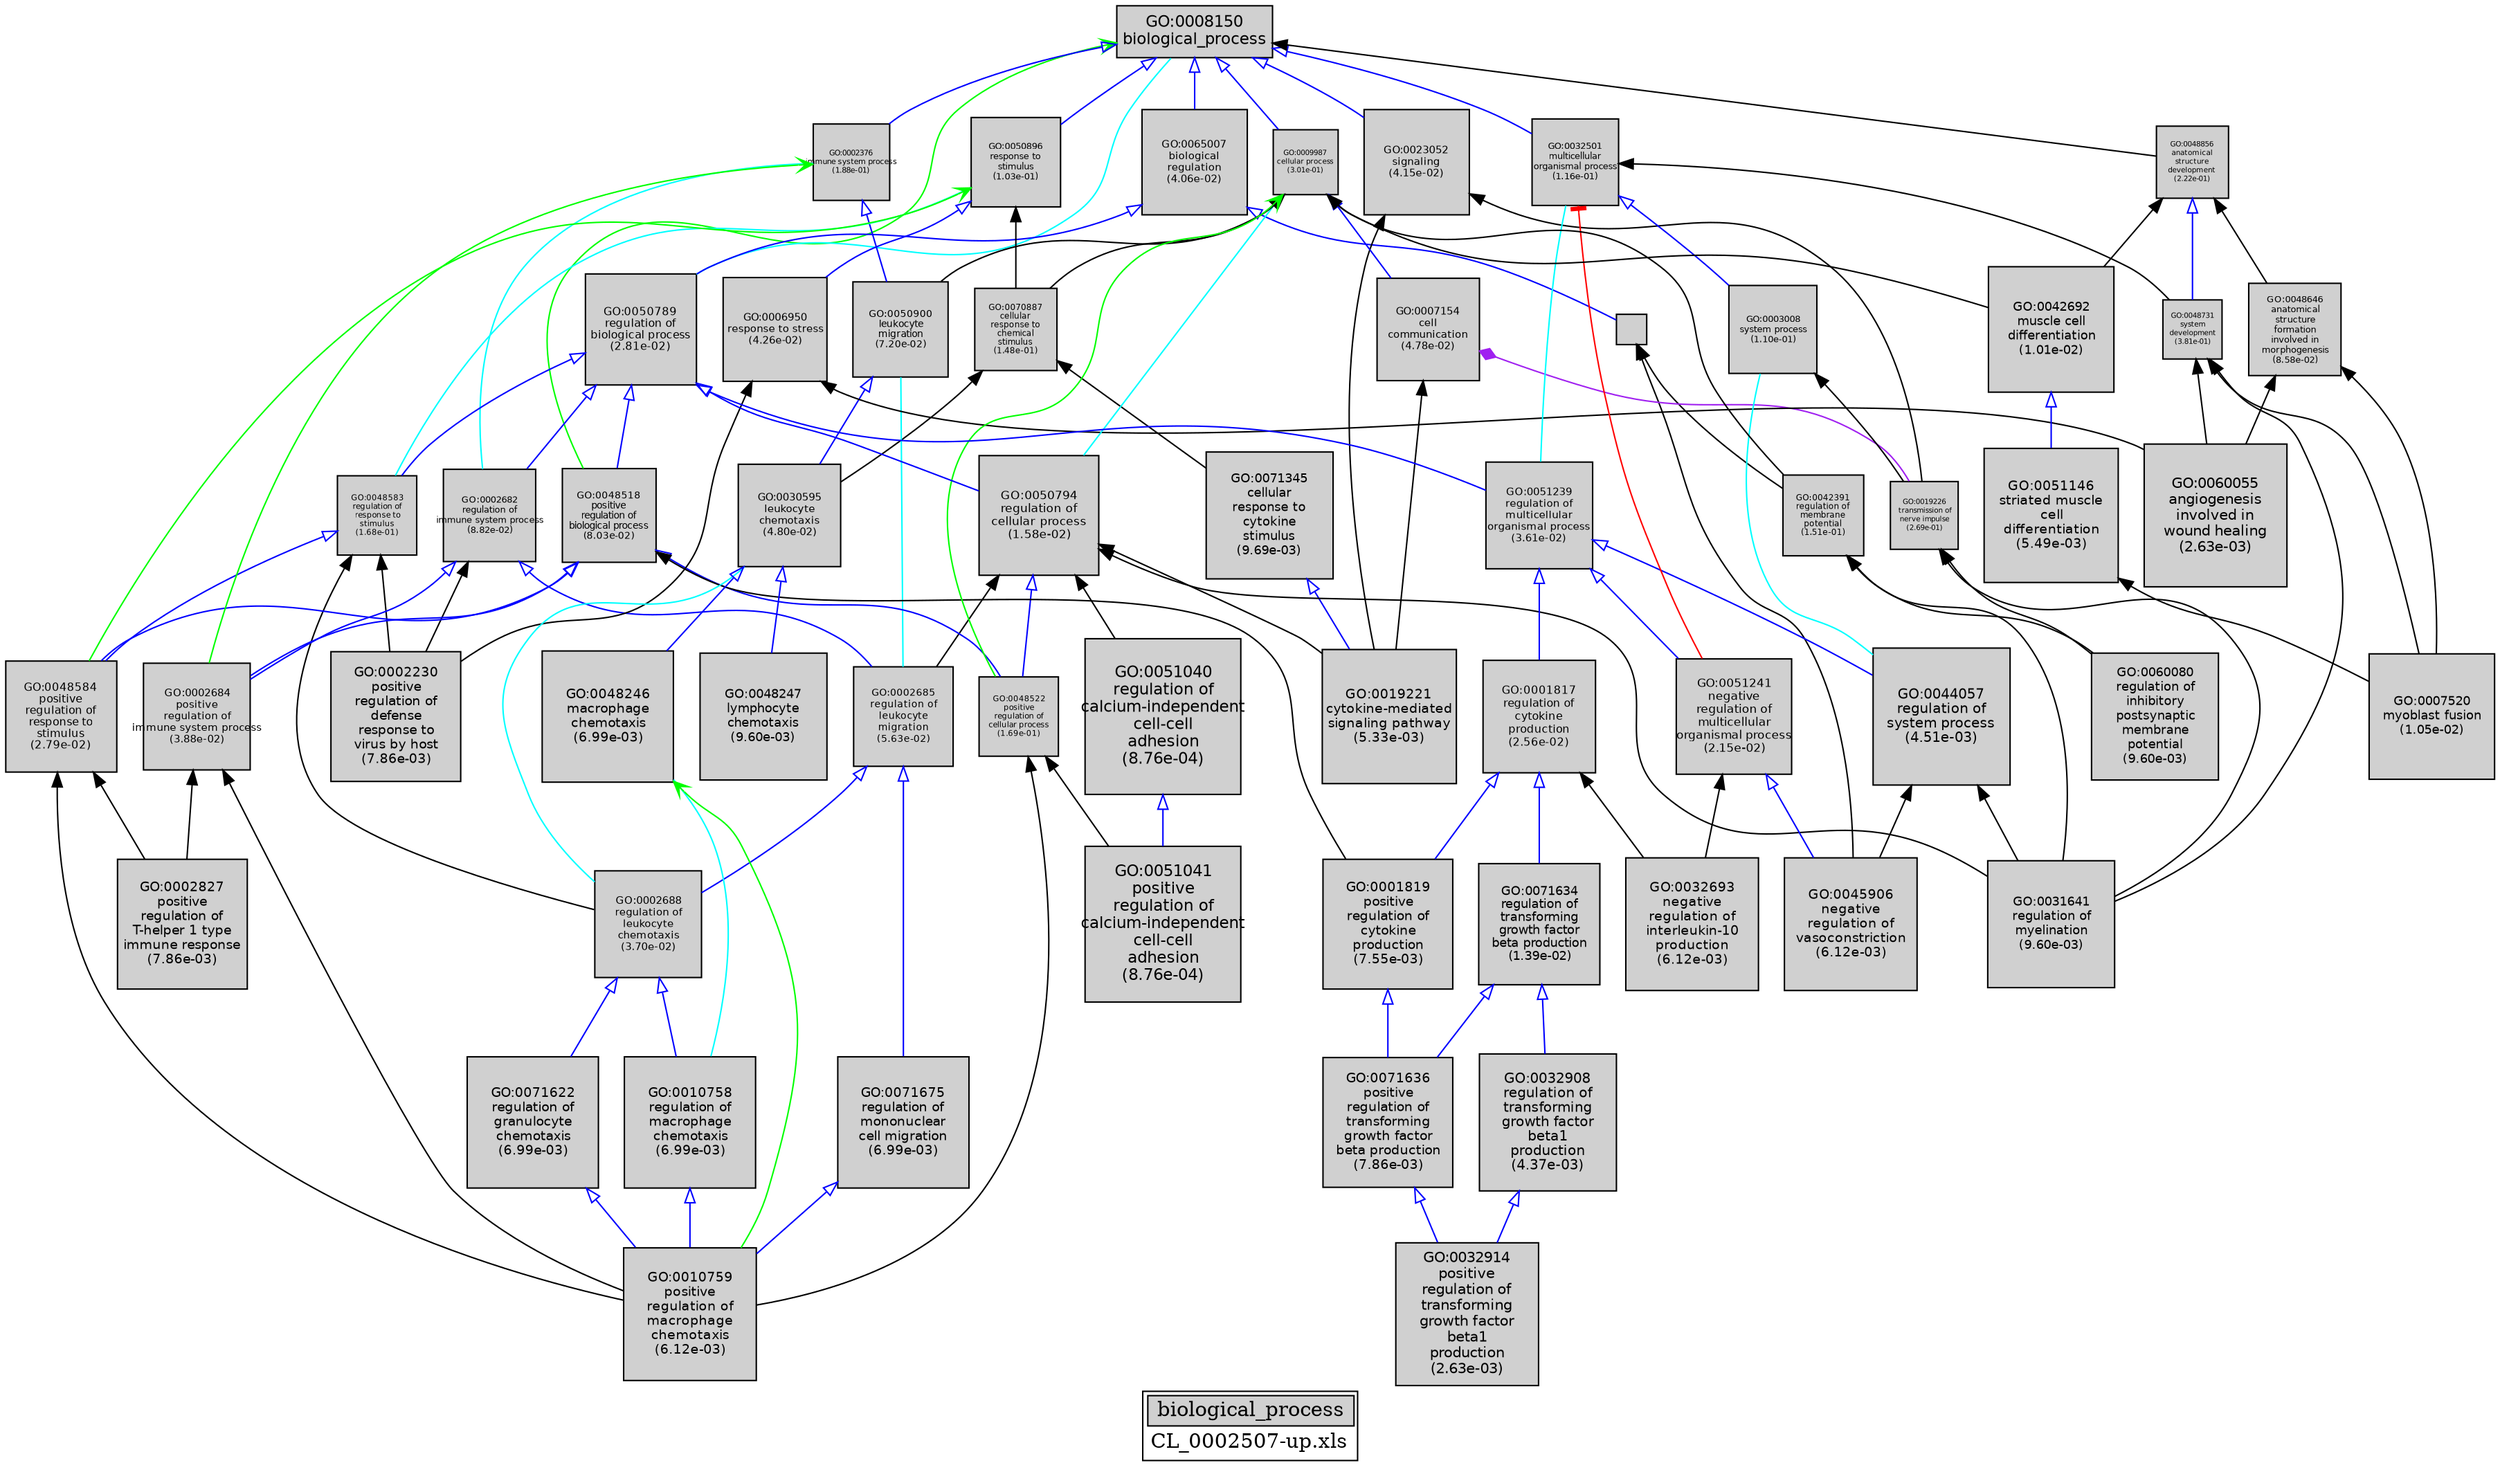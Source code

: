 digraph "biological_process" {
graph [ bgcolor = "#FFFFFF", label = <<TABLE COLOR="black" BGCOLOR="white"><TR><TD COLSPAN="2" BGCOLOR="#D0D0D0"><FONT COLOR="black">biological_process</FONT></TD></TR><TR><TD BORDER="0">CL_0002507-up.xls</TD></TR></TABLE>> ];
node [ fontname = "Helvetica" ];

subgraph "nodes" {

node [ style = "filled", fixedsize = "true", width = 1, shape = "box", fontsize = 9, fillcolor = "#D0D0D0", fontcolor = "black", color = "black" ];

"GO:0048247" [ URL = "#GO:0048247", label = <<TABLE BORDER="0"><TR><TD>GO:0048247<BR/>lymphocyte<BR/>chemotaxis<BR/>(9.60e-03)</TD></TR></TABLE>>, width = 1.21997586012, shape = "box", fontsize = 8.78382619284, height = 1.21997586012 ];
"GO:0065008" [ URL = "#GO:0065008", label = "", width = 0.294898561502, shape = "box", height = 0.294898561502 ];
"GO:0051040" [ URL = "#GO:0051040", label = <<TABLE BORDER="0"><TR><TD>GO:0051040<BR/>regulation of<BR/>calcium-independent<BR/>cell-cell<BR/>adhesion<BR/>(8.76e-04)</TD></TR></TABLE>>, width = 1.5, shape = "box", fontsize = 10.8, height = 1.5 ];
"GO:0008150" [ URL = "#GO:0008150", label = <<TABLE BORDER="0"><TR><TD>GO:0008150<BR/>biological_process</TD></TR></TABLE>>, width = 1.5, shape = "box", fontsize = 10.8 ];
"GO:0002688" [ URL = "#GO:0002688", label = <<TABLE BORDER="0"><TR><TD>GO:0002688<BR/>regulation of<BR/>leukocyte<BR/>chemotaxis<BR/>(3.70e-02)</TD></TR></TABLE>>, width = 1.02892296044, shape = "box", fontsize = 7.4082453152, height = 1.02892296044 ];
"GO:0071345" [ URL = "#GO:0071345", label = <<TABLE BORDER="0"><TR><TD>GO:0071345<BR/>cellular<BR/>response to<BR/>cytokine<BR/>stimulus<BR/>(9.69e-03)</TD></TR></TABLE>>, width = 1.21877942433, shape = "box", fontsize = 8.77521185516, height = 1.21877942433 ];
"GO:0019221" [ URL = "#GO:0019221", label = <<TABLE BORDER="0"><TR><TD>GO:0019221<BR/>cytokine-mediated<BR/>signaling pathway<BR/>(5.33e-03)</TD></TR></TABLE>>, width = 1.2944380293, shape = "box", fontsize = 9.31995381097, height = 1.2944380293 ];
"GO:0048731" [ URL = "#GO:0048731", label = <<TABLE BORDER="0"><TR><TD>GO:0048731<BR/>system<BR/>development<BR/>(3.81e-01)</TD></TR></TABLE>>, width = 0.56294900981, shape = "box", fontsize = 5.0, height = 0.56294900981 ];
"GO:0071675" [ URL = "#GO:0071675", label = <<TABLE BORDER="0"><TR><TD>GO:0071675<BR/>regulation of<BR/>mononuclear<BR/>cell migration<BR/>(6.99e-03)</TD></TR></TABLE>>, width = 1.26066597105, shape = "box", fontsize = 9.07679499158, height = 1.26066597105 ];
"GO:0048583" [ URL = "#GO:0048583", label = <<TABLE BORDER="0"><TR><TD>GO:0048583<BR/>regulation of<BR/>response to<BR/>stimulus<BR/>(1.68e-01)</TD></TR></TABLE>>, width = 0.76031848678, shape = "box", fontsize = 5.47429310482, height = 0.76031848678 ];
"GO:0048646" [ URL = "#GO:0048646", label = <<TABLE BORDER="0"><TR><TD>GO:0048646<BR/>anatomical<BR/>structure<BR/>formation<BR/>involved in<BR/>morphogenesis<BR/>(8.58e-02)</TD></TR></TABLE>>, width = 0.889584273475, shape = "box", fontsize = 6.40500676902, height = 0.889584273475 ];
"GO:0010758" [ URL = "#GO:0010758", label = <<TABLE BORDER="0"><TR><TD>GO:0010758<BR/>regulation of<BR/>macrophage<BR/>chemotaxis<BR/>(6.99e-03)</TD></TR></TABLE>>, width = 1.26066597105, shape = "box", fontsize = 9.07679499158, height = 1.26066597105 ];
"GO:0010759" [ URL = "#GO:0010759", label = <<TABLE BORDER="0"><TR><TD>GO:0010759<BR/>positive<BR/>regulation of<BR/>macrophage<BR/>chemotaxis<BR/>(6.12e-03)</TD></TR></TABLE>>, width = 1.27735513848, shape = "box", fontsize = 9.19695699705, height = 1.27735513848 ];
"GO:0002230" [ URL = "#GO:0002230", label = <<TABLE BORDER="0"><TR><TD>GO:0002230<BR/>positive<BR/>regulation of<BR/>defense<BR/>response to<BR/>virus by host<BR/>(7.86e-03)</TD></TR></TABLE>>, width = 1.24576559536, shape = "box", fontsize = 8.9695122866, height = 1.24576559536 ];
"GO:0007520" [ URL = "#GO:0007520", label = <<TABLE BORDER="0"><TR><TD>GO:0007520<BR/>myoblast fusion<BR/>(1.05e-02)</TD></TR></TABLE>>, width = 1.2086293879, shape = "box", fontsize = 8.70213159286, height = 1.2086293879 ];
"GO:0070887" [ URL = "#GO:0070887", label = <<TABLE BORDER="0"><TR><TD>GO:0070887<BR/>cellular<BR/>response to<BR/>chemical<BR/>stimulus<BR/>(1.48e-01)</TD></TR></TABLE>>, width = 0.785983835484, shape = "box", fontsize = 5.65908361548, height = 0.785983835484 ];
"GO:0071622" [ URL = "#GO:0071622", label = <<TABLE BORDER="0"><TR><TD>GO:0071622<BR/>regulation of<BR/>granulocyte<BR/>chemotaxis<BR/>(6.99e-03)</TD></TR></TABLE>>, width = 1.26066597105, shape = "box", fontsize = 9.07679499158, height = 1.26066597105 ];
"GO:0050794" [ URL = "#GO:0050794", label = <<TABLE BORDER="0"><TR><TD>GO:0050794<BR/>regulation of<BR/>cellular process<BR/>(1.58e-02)</TD></TR></TABLE>>, width = 1.15325908375, shape = "box", fontsize = 8.30346540297, height = 1.15325908375 ];
"GO:0002682" [ URL = "#GO:0002682", label = <<TABLE BORDER="0"><TR><TD>GO:0002682<BR/>regulation of<BR/>immune system process<BR/>(8.82e-02)</TD></TR></TABLE>>, width = 0.884711879284, shape = "box", fontsize = 6.36992553084, height = 0.884711879284 ];
"GO:0065007" [ URL = "#GO:0065007", label = <<TABLE BORDER="0"><TR><TD>GO:0065007<BR/>biological<BR/>regulation<BR/>(4.06e-02)</TD></TR></TABLE>>, width = 1.01447824846, shape = "box", fontsize = 7.30424338892, height = 1.01447824846 ];
"GO:0002827" [ URL = "#GO:0002827", label = <<TABLE BORDER="0"><TR><TD>GO:0002827<BR/>positive<BR/>regulation of<BR/>T-helper 1 type<BR/>immune response<BR/>(7.86e-03)</TD></TR></TABLE>>, width = 1.24576559536, shape = "box", fontsize = 8.9695122866, height = 1.24576559536 ];
"GO:0007154" [ URL = "#GO:0007154", label = <<TABLE BORDER="0"><TR><TD>GO:0007154<BR/>cell<BR/>communication<BR/>(4.78e-02)</TD></TR></TABLE>>, width = 0.988635457254, shape = "box", fontsize = 7.11817529223, height = 0.988635457254 ];
"GO:0044057" [ URL = "#GO:0044057", label = <<TABLE BORDER="0"><TR><TD>GO:0044057<BR/>regulation of<BR/>system process<BR/>(4.51e-03)</TD></TR></TABLE>>, width = 1.3146909056, shape = "box", fontsize = 9.46577452031, height = 1.3146909056 ];
"GO:0019226" [ URL = "#GO:0019226", label = <<TABLE BORDER="0"><TR><TD>GO:0019226<BR/>transmission of<BR/>nerve impulse<BR/>(2.69e-01)</TD></TR></TABLE>>, width = 0.653627800227, shape = "box", fontsize = 5.0, height = 0.653627800227 ];
"GO:0001817" [ URL = "#GO:0001817", label = <<TABLE BORDER="0"><TR><TD>GO:0001817<BR/>regulation of<BR/>cytokine<BR/>production<BR/>(2.56e-02)</TD></TR></TABLE>>, width = 1.0845920339, shape = "box", fontsize = 7.80906264411, height = 1.0845920339 ];
"GO:0051239" [ URL = "#GO:0051239", label = <<TABLE BORDER="0"><TR><TD>GO:0051239<BR/>regulation of<BR/>multicellular<BR/>organismal process<BR/>(3.61e-02)</TD></TR></TABLE>>, width = 1.03270291609, shape = "box", fontsize = 7.43546099588, height = 1.03270291609 ];
"GO:0051241" [ URL = "#GO:0051241", label = <<TABLE BORDER="0"><TR><TD>GO:0051241<BR/>negative<BR/>regulation of<BR/>multicellular<BR/>organismal process<BR/>(2.15e-02)</TD></TR></TABLE>>, width = 1.1101193329, shape = "box", fontsize = 7.99285919689, height = 1.1101193329 ];
"GO:0031641" [ URL = "#GO:0031641", label = <<TABLE BORDER="0"><TR><TD>GO:0031641<BR/>regulation of<BR/>myelination<BR/>(9.60e-03)</TD></TR></TABLE>>, width = 1.21997586012, shape = "box", fontsize = 8.78382619284, height = 1.21997586012 ];
"GO:0032914" [ URL = "#GO:0032914", label = <<TABLE BORDER="0"><TR><TD>GO:0032914<BR/>positive<BR/>regulation of<BR/>transforming<BR/>growth factor<BR/>beta1<BR/>production<BR/>(2.63e-03)</TD></TR></TABLE>>, width = 1.37866195102, shape = "box", fontsize = 9.92636604735, height = 1.37866195102 ];
"GO:0002684" [ URL = "#GO:0002684", label = <<TABLE BORDER="0"><TR><TD>GO:0002684<BR/>positive<BR/>regulation of<BR/>immune system process<BR/>(3.88e-02)</TD></TR></TABLE>>, width = 1.0218761305, shape = "box", fontsize = 7.35750813961, height = 1.0218761305 ];
"GO:0002685" [ URL = "#GO:0002685", label = <<TABLE BORDER="0"><TR><TD>GO:0002685<BR/>regulation of<BR/>leukocyte<BR/>migration<BR/>(5.63e-02)</TD></TR></TABLE>>, width = 0.961927751428, shape = "box", fontsize = 6.92587981028, height = 0.961927751428 ];
"GO:0050900" [ URL = "#GO:0050900", label = <<TABLE BORDER="0"><TR><TD>GO:0050900<BR/>leukocyte<BR/>migration<BR/>(7.20e-02)</TD></TR></TABLE>>, width = 0.92045458815, shape = "box", fontsize = 6.62727303468, height = 0.92045458815 ];
"GO:0048518" [ URL = "#GO:0048518", label = <<TABLE BORDER="0"><TR><TD>GO:0048518<BR/>positive<BR/>regulation of<BR/>biological process<BR/>(8.03e-02)</TD></TR></TABLE>>, width = 0.901418354496, shape = "box", fontsize = 6.49021215237, height = 0.901418354496 ];
"GO:0006950" [ URL = "#GO:0006950", label = <<TABLE BORDER="0"><TR><TD>GO:0006950<BR/>response to stress<BR/>(4.26e-02)</TD></TR></TABLE>>, width = 1.00685483378, shape = "box", fontsize = 7.24935480324, height = 1.00685483378 ];
"GO:0071634" [ URL = "#GO:0071634", label = <<TABLE BORDER="0"><TR><TD>GO:0071634<BR/>regulation of<BR/>transforming<BR/>growth factor<BR/>beta production<BR/>(1.39e-02)</TD></TR></TABLE>>, width = 1.17037023058, shape = "box", fontsize = 8.42666566015, height = 1.17037023058 ];
"GO:0023052" [ URL = "#GO:0023052", label = <<TABLE BORDER="0"><TR><TD>GO:0023052<BR/>signaling<BR/>(4.15e-02)</TD></TR></TABLE>>, width = 1.0111399496, shape = "box", fontsize = 7.2802076371, height = 1.0111399496 ];
"GO:0071636" [ URL = "#GO:0071636", label = <<TABLE BORDER="0"><TR><TD>GO:0071636<BR/>positive<BR/>regulation of<BR/>transforming<BR/>growth factor<BR/>beta production<BR/>(7.86e-03)</TD></TR></TABLE>>, width = 1.24576559536, shape = "box", fontsize = 8.9695122866, height = 1.24576559536 ];
"GO:0003008" [ URL = "#GO:0003008", label = <<TABLE BORDER="0"><TR><TD>GO:0003008<BR/>system process<BR/>(1.10e-01)</TD></TR></TABLE>>, width = 0.844652840271, shape = "box", fontsize = 6.08150044995, height = 0.844652840271 ];
"GO:0032501" [ URL = "#GO:0032501", label = <<TABLE BORDER="0"><TR><TD>GO:0032501<BR/>multicellular<BR/>organismal process<BR/>(1.16e-01)</TD></TR></TABLE>>, width = 0.834623686463, shape = "box", fontsize = 6.00929054253, height = 0.834623686463 ];
"GO:0060055" [ URL = "#GO:0060055", label = <<TABLE BORDER="0"><TR><TD>GO:0060055<BR/>angiogenesis<BR/>involved in<BR/>wound healing<BR/>(2.63e-03)</TD></TR></TABLE>>, width = 1.37866195102, shape = "box", fontsize = 9.92636604735, height = 1.37866195102 ];
"GO:0042391" [ URL = "#GO:0042391", label = <<TABLE BORDER="0"><TR><TD>GO:0042391<BR/>regulation of<BR/>membrane<BR/>potential<BR/>(1.51e-01)</TD></TR></TABLE>>, width = 0.781609273299, shape = "box", fontsize = 5.62758676775, height = 0.781609273299 ];
"GO:0048246" [ URL = "#GO:0048246", label = <<TABLE BORDER="0"><TR><TD>GO:0048246<BR/>macrophage<BR/>chemotaxis<BR/>(6.99e-03)</TD></TR></TABLE>>, width = 1.26066597105, shape = "box", fontsize = 9.07679499158, height = 1.26066597105 ];
"GO:0060080" [ URL = "#GO:0060080", label = <<TABLE BORDER="0"><TR><TD>GO:0060080<BR/>regulation of<BR/>inhibitory<BR/>postsynaptic<BR/>membrane<BR/>potential<BR/>(9.60e-03)</TD></TR></TABLE>>, width = 1.21997586012, shape = "box", fontsize = 8.78382619284, height = 1.21997586012 ];
"GO:0032908" [ URL = "#GO:0032908", label = <<TABLE BORDER="0"><TR><TD>GO:0032908<BR/>regulation of<BR/>transforming<BR/>growth factor<BR/>beta1<BR/>production<BR/>(4.37e-03)</TD></TR></TABLE>>, width = 1.31849733901, shape = "box", fontsize = 9.49318084089, height = 1.31849733901 ];
"GO:0002376" [ URL = "#GO:0002376", label = <<TABLE BORDER="0"><TR><TD>GO:0002376<BR/>immune system process<BR/>(1.88e-01)</TD></TR></TABLE>>, width = 0.73572958714, shape = "box", fontsize = 5.29725302741, height = 0.73572958714 ];
"GO:0051041" [ URL = "#GO:0051041", label = <<TABLE BORDER="0"><TR><TD>GO:0051041<BR/>positive<BR/>regulation of<BR/>calcium-independent<BR/>cell-cell<BR/>adhesion<BR/>(8.76e-04)</TD></TR></TABLE>>, width = 1.5, shape = "box", fontsize = 10.8, height = 1.5 ];
"GO:0050896" [ URL = "#GO:0050896", label = <<TABLE BORDER="0"><TR><TD>GO:0050896<BR/>response to<BR/>stimulus<BR/>(1.03e-01)</TD></TR></TABLE>>, width = 0.856227537945, shape = "box", fontsize = 6.16483827321, height = 0.856227537945 ];
"GO:0030595" [ URL = "#GO:0030595", label = <<TABLE BORDER="0"><TR><TD>GO:0030595<BR/>leukocyte<BR/>chemotaxis<BR/>(4.80e-02)</TD></TR></TABLE>>, width = 0.988079968233, shape = "box", fontsize = 7.11417577127, height = 0.988079968233 ];
"GO:0045906" [ URL = "#GO:0045906", label = <<TABLE BORDER="0"><TR><TD>GO:0045906<BR/>negative<BR/>regulation of<BR/>vasoconstriction<BR/>(6.12e-03)</TD></TR></TABLE>>, width = 1.27735513848, shape = "box", fontsize = 9.19695699705, height = 1.27735513848 ];
"GO:0032693" [ URL = "#GO:0032693", label = <<TABLE BORDER="0"><TR><TD>GO:0032693<BR/>negative<BR/>regulation of<BR/>interleukin-10<BR/>production<BR/>(6.12e-03)</TD></TR></TABLE>>, width = 1.27735513848, shape = "box", fontsize = 9.19695699705, height = 1.27735513848 ];
"GO:0009987" [ URL = "#GO:0009987", label = <<TABLE BORDER="0"><TR><TD>GO:0009987<BR/>cellular process<BR/>(3.01e-01)</TD></TR></TABLE>>, width = 0.6264234403, shape = "box", fontsize = 5.0, height = 0.6264234403 ];
"GO:0051146" [ URL = "#GO:0051146", label = <<TABLE BORDER="0"><TR><TD>GO:0051146<BR/>striated muscle<BR/>cell<BR/>differentiation<BR/>(5.49e-03)</TD></TR></TABLE>>, width = 1.29069811854, shape = "box", fontsize = 9.29302645352, height = 1.29069811854 ];
"GO:0048856" [ URL = "#GO:0048856", label = <<TABLE BORDER="0"><TR><TD>GO:0048856<BR/>anatomical<BR/>structure<BR/>development<BR/>(2.22e-01)</TD></TR></TABLE>>, width = 0.699241365091, shape = "box", fontsize = 5.03453782865, height = 0.699241365091 ];
"GO:0048584" [ URL = "#GO:0048584", label = <<TABLE BORDER="0"><TR><TD>GO:0048584<BR/>positive<BR/>regulation of<BR/>response to<BR/>stimulus<BR/>(2.79e-02)</TD></TR></TABLE>>, width = 1.07157206562, shape = "box", fontsize = 7.71531887249, height = 1.07157206562 ];
"GO:0048522" [ URL = "#GO:0048522", label = <<TABLE BORDER="0"><TR><TD>GO:0048522<BR/>positive<BR/>regulation of<BR/>cellular process<BR/>(1.69e-01)</TD></TR></TABLE>>, width = 0.758332611822, shape = "box", fontsize = 5.45999480512, height = 0.758332611822 ];
"GO:0001819" [ URL = "#GO:0001819", label = <<TABLE BORDER="0"><TR><TD>GO:0001819<BR/>positive<BR/>regulation of<BR/>cytokine<BR/>production<BR/>(7.55e-03)</TD></TR></TABLE>>, width = 1.25089284856, shape = "box", fontsize = 9.00642850963, height = 1.25089284856 ];
"GO:0042692" [ URL = "#GO:0042692", label = <<TABLE BORDER="0"><TR><TD>GO:0042692<BR/>muscle cell<BR/>differentiation<BR/>(1.01e-02)</TD></TR></TABLE>>, width = 1.21303897201, shape = "box", fontsize = 8.73388059848, height = 1.21303897201 ];
"GO:0050789" [ URL = "#GO:0050789", label = <<TABLE BORDER="0"><TR><TD>GO:0050789<BR/>regulation of<BR/>biological process<BR/>(2.81e-02)</TD></TR></TABLE>>, width = 1.070539745, shape = "box", fontsize = 7.70788616401, height = 1.070539745 ];
}
subgraph "edges" {


edge [ dir = "back", weight = 1 ];
subgraph "regulates" {


edge [ color = "cyan", arrowtail = "none" ];
subgraph "positive" {


edge [ color = "green", arrowtail = "vee" ];
"GO:0048246" -> "GO:0010759";
"GO:0002376" -> "GO:0002684";
"GO:0050896" -> "GO:0048584";
"GO:0008150" -> "GO:0048518";
"GO:0009987" -> "GO:0048522";
}
subgraph "negative" {


edge [ color = "red", arrowtail = "tee" ];
"GO:0032501" -> "GO:0051241";
}
"GO:0002376" -> "GO:0002682";
"GO:0048246" -> "GO:0010758";
"GO:0030595" -> "GO:0002688";
"GO:0032501" -> "GO:0051239";
"GO:0050896" -> "GO:0048583";
"GO:0009987" -> "GO:0050794";
"GO:0050900" -> "GO:0002685";
"GO:0003008" -> "GO:0044057";
"GO:0008150" -> "GO:0050789";
}
subgraph "part_of" {


edge [ color = "purple", arrowtail = "diamond", weight = 2.5 ];
"GO:0007154" -> "GO:0019226";
}
subgraph "is_a" {


edge [ color = "blue", arrowtail = "empty", weight = 5.0 ];
"GO:0008150" -> "GO:0023052";
"GO:0071675" -> "GO:0010759";
"GO:0042692" -> "GO:0051146";
"GO:0030595" -> "GO:0048247";
"GO:0002685" -> "GO:0002688";
"GO:0008150" -> "GO:0050896";
"GO:0071634" -> "GO:0032908";
"GO:0002376" -> "GO:0050900";
"GO:0048518" -> "GO:0048584";
"GO:0050789" -> "GO:0002682";
"GO:0002688" -> "GO:0010758";
"GO:0050896" -> "GO:0006950";
"GO:0050789" -> "GO:0050794";
"GO:0051239" -> "GO:0044057";
"GO:0010758" -> "GO:0010759";
"GO:0008150" -> "GO:0002376";
"GO:0009987" -> "GO:0007154";
"GO:0030595" -> "GO:0048246";
"GO:0001819" -> "GO:0071636";
"GO:0065007" -> "GO:0050789";
"GO:0051241" -> "GO:0045906";
"GO:0071634" -> "GO:0071636";
"GO:0071345" -> "GO:0019221";
"GO:0032501" -> "GO:0003008";
"GO:0050794" -> "GO:0048522";
"GO:0008150" -> "GO:0009987";
"GO:0050789" -> "GO:0048583";
"GO:0071636" -> "GO:0032914";
"GO:0002685" -> "GO:0071675";
"GO:0032908" -> "GO:0032914";
"GO:0008150" -> "GO:0065007";
"GO:0002682" -> "GO:0002685";
"GO:0050789" -> "GO:0051239";
"GO:0001817" -> "GO:0071634";
"GO:0048856" -> "GO:0048731";
"GO:0002682" -> "GO:0002684";
"GO:0048518" -> "GO:0048522";
"GO:0050789" -> "GO:0048518";
"GO:0051040" -> "GO:0051041";
"GO:0051239" -> "GO:0051241";
"GO:0048518" -> "GO:0002684";
"GO:0002688" -> "GO:0071622";
"GO:0051239" -> "GO:0001817";
"GO:0008150" -> "GO:0032501";
"GO:0048583" -> "GO:0048584";
"GO:0065007" -> "GO:0065008";
"GO:0001817" -> "GO:0001819";
"GO:0050900" -> "GO:0030595";
"GO:0071622" -> "GO:0010759";
}
"GO:0048583" -> "GO:0002688";
"GO:0006950" -> "GO:0002230";
"GO:0050794" -> "GO:0002685";
"GO:0048522" -> "GO:0010759";
"GO:0003008" -> "GO:0019226";
"GO:0023052" -> "GO:0019226";
"GO:0009987" -> "GO:0042692";
"GO:0051146" -> "GO:0007520";
"GO:0008150" -> "GO:0048856";
"GO:0048584" -> "GO:0002827";
"GO:0009987" -> "GO:0050900";
"GO:0065008" -> "GO:0045906";
"GO:0019226" -> "GO:0060080";
"GO:0002684" -> "GO:0010759";
"GO:0009987" -> "GO:0042391";
"GO:0048646" -> "GO:0060055";
"GO:0048646" -> "GO:0007520";
"GO:0048518" -> "GO:0001819";
"GO:0019226" -> "GO:0031641";
"GO:0002682" -> "GO:0002230";
"GO:0070887" -> "GO:0071345";
"GO:0048583" -> "GO:0002230";
"GO:0042391" -> "GO:0031641";
"GO:0032501" -> "GO:0048731";
"GO:0048731" -> "GO:0060055";
"GO:0006950" -> "GO:0060055";
"GO:0048856" -> "GO:0042692";
"GO:0070887" -> "GO:0030595";
"GO:0048731" -> "GO:0031641";
"GO:0050794" -> "GO:0031641";
"GO:0050794" -> "GO:0051040";
"GO:0048856" -> "GO:0048646";
"GO:0007154" -> "GO:0019221";
"GO:0050896" -> "GO:0070887";
"GO:0009987" -> "GO:0070887";
"GO:0051241" -> "GO:0032693";
"GO:0044057" -> "GO:0031641";
"GO:0044057" -> "GO:0045906";
"GO:0042391" -> "GO:0060080";
"GO:0023052" -> "GO:0019221";
"GO:0065008" -> "GO:0042391";
"GO:0050794" -> "GO:0019221";
"GO:0002684" -> "GO:0002827";
"GO:0048584" -> "GO:0010759";
"GO:0048522" -> "GO:0051041";
"GO:0048731" -> "GO:0007520";
"GO:0001817" -> "GO:0032693";
}
}
